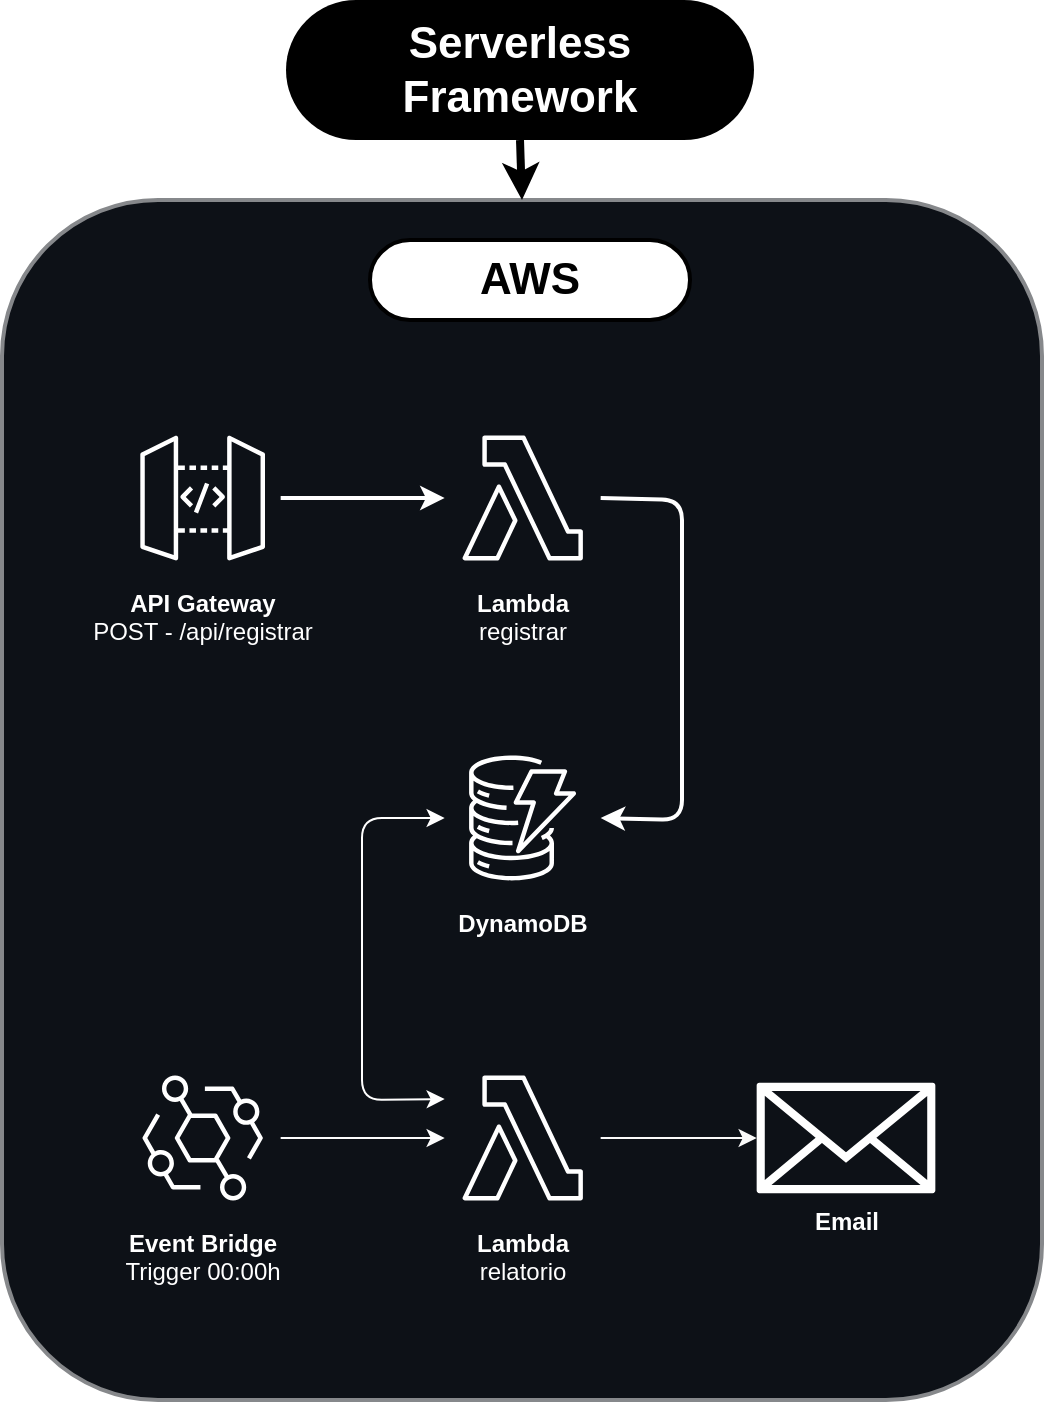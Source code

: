 <mxfile>
    <diagram id="csUSxeKsKivqRxmgrVVa" name="Página-1">
        <mxGraphModel dx="1147" dy="543" grid="1" gridSize="10" guides="1" tooltips="1" connect="1" arrows="1" fold="1" page="1" pageScale="1" pageWidth="827" pageHeight="1169" math="0" shadow="0">
            <root>
                <mxCell id="0"/>
                <mxCell id="1" parent="0"/>
                <mxCell id="18" value="" style="rounded=1;whiteSpace=wrap;html=1;movable=1;resizable=1;rotatable=1;deletable=1;editable=1;locked=0;connectable=1;strokeColor=#86888B;fillColor=#0D1117;strokeWidth=2;" parent="1" vertex="1">
                    <mxGeometry x="200" y="200" width="520" height="600" as="geometry"/>
                </mxCell>
                <mxCell id="4" value="&lt;b&gt;&lt;font style=&quot;color: rgb(255, 255, 255);&quot;&gt;DynamoDB&lt;/font&gt;&lt;/b&gt;" style="sketch=0;points=[[0,0,0],[0.25,0,0],[0.5,0,0],[0.75,0,0],[1,0,0],[0,1,0],[0.25,1,0],[0.5,1,0],[0.75,1,0],[1,1,0],[0,0.25,0],[0,0.5,0],[0,0.75,0],[1,0.25,0],[1,0.5,0],[1,0.75,0]];outlineConnect=0;dashed=0;verticalLabelPosition=bottom;verticalAlign=top;align=center;html=1;fontSize=12;fontStyle=0;aspect=fixed;shape=mxgraph.aws4.resourceIcon;resIcon=mxgraph.aws4.dynamodb;movable=0;resizable=0;rotatable=0;deletable=0;editable=0;locked=1;connectable=0;fillColor=none;strokeColor=#FFFFFF;" parent="1" vertex="1">
                    <mxGeometry x="421.33" y="470" width="78" height="78" as="geometry"/>
                </mxCell>
                <mxCell id="5" value="&lt;div&gt;&lt;b&gt;&lt;font style=&quot;color: rgb(255, 255, 255);&quot;&gt;Lambda&lt;/font&gt;&lt;/b&gt;&lt;/div&gt;&lt;font style=&quot;color: rgb(255, 255, 255);&quot;&gt;relatorio&lt;/font&gt;" style="sketch=0;points=[[0,0,0],[0.25,0,0],[0.5,0,0],[0.75,0,0],[1,0,0],[0,1,0],[0.25,1,0],[0.5,1,0],[0.75,1,0],[1,1,0],[0,0.25,0],[0,0.5,0],[0,0.75,0],[1,0.25,0],[1,0.5,0],[1,0.75,0]];outlineConnect=0;fontColor=#232F3E;fillColor=none;strokeColor=light-dark(#FFFFFF,#121212);dashed=0;verticalLabelPosition=bottom;verticalAlign=top;align=center;html=1;fontSize=12;fontStyle=0;aspect=fixed;shape=mxgraph.aws4.resourceIcon;resIcon=mxgraph.aws4.lambda;movable=0;resizable=0;rotatable=0;deletable=0;editable=0;locked=1;connectable=0;" parent="1" vertex="1">
                    <mxGeometry x="421.33" y="630" width="78" height="78" as="geometry"/>
                </mxCell>
                <mxCell id="6" value="&lt;b&gt;&lt;font style=&quot;color: rgb(255, 255, 255);&quot;&gt;Event Bridge&lt;/font&gt;&lt;/b&gt;&lt;div&gt;&lt;font style=&quot;color: rgb(255, 255, 255);&quot;&gt;Trigger 00:00h&lt;/font&gt;&lt;/div&gt;" style="sketch=0;points=[[0,0,0],[0.25,0,0],[0.5,0,0],[0.75,0,0],[1,0,0],[0,1,0],[0.25,1,0],[0.5,1,0],[0.75,1,0],[1,1,0],[0,0.25,0],[0,0.5,0],[0,0.75,0],[1,0.25,0],[1,0.5,0],[1,0.75,0]];outlineConnect=0;fontColor=#232F3E;fillColor=none;strokeColor=light-dark(#FFFFFF,#121212);dashed=0;verticalLabelPosition=bottom;verticalAlign=top;align=center;html=1;fontSize=12;fontStyle=0;aspect=fixed;shape=mxgraph.aws4.resourceIcon;resIcon=mxgraph.aws4.eventbridge;movable=0;resizable=0;rotatable=0;deletable=0;editable=0;locked=1;connectable=0;" parent="1" vertex="1">
                    <mxGeometry x="261.33" y="630" width="78" height="78" as="geometry"/>
                </mxCell>
                <mxCell id="7" value="&lt;b&gt;&lt;font style=&quot;color: rgb(255, 255, 255);&quot;&gt;API Gateway&lt;/font&gt;&lt;/b&gt;&lt;div&gt;&lt;font style=&quot;color: rgb(255, 255, 255);&quot;&gt;POST - /api/registrar&lt;/font&gt;&lt;/div&gt;" style="sketch=0;points=[[0,0,0],[0.25,0,0],[0.5,0,0],[0.75,0,0],[1,0,0],[0,1,0],[0.25,1,0],[0.5,1,0],[0.75,1,0],[1,1,0],[0,0.25,0],[0,0.5,0],[0,0.75,0],[1,0.25,0],[1,0.5,0],[1,0.75,0]];outlineConnect=0;fontColor=#232F3E;fillColor=none;strokeColor=#FFFFFF;dashed=0;verticalLabelPosition=bottom;verticalAlign=top;align=center;html=1;fontSize=12;fontStyle=0;aspect=fixed;shape=mxgraph.aws4.resourceIcon;resIcon=mxgraph.aws4.api_gateway;movable=0;resizable=0;rotatable=0;deletable=0;editable=0;locked=1;connectable=0;" parent="1" vertex="1">
                    <mxGeometry x="261.33" y="310" width="78" height="78" as="geometry"/>
                </mxCell>
                <mxCell id="8" value="&lt;b&gt;&lt;font style=&quot;color: rgb(255, 255, 255);&quot;&gt;Lambda&lt;/font&gt;&lt;/b&gt;&lt;div&gt;&lt;font style=&quot;color: rgb(255, 255, 255);&quot;&gt;registrar&lt;/font&gt;&lt;/div&gt;" style="sketch=0;points=[[0,0,0],[0.25,0,0],[0.5,0,0],[0.75,0,0],[1,0,0],[0,1,0],[0.25,1,0],[0.5,1,0],[0.75,1,0],[1,1,0],[0,0.25,0],[0,0.5,0],[0,0.75,0],[1,0.25,0],[1,0.5,0],[1,0.75,0]];outlineConnect=0;dashed=0;verticalLabelPosition=bottom;verticalAlign=top;align=center;html=1;fontSize=12;fontStyle=0;aspect=fixed;shape=mxgraph.aws4.resourceIcon;resIcon=mxgraph.aws4.lambda;horizontal=1;movable=0;resizable=0;rotatable=0;deletable=0;editable=0;locked=1;connectable=0;fillColor=none;strokeColor=#FFFFFF;" parent="1" vertex="1">
                    <mxGeometry x="421.33" y="310" width="78" height="78" as="geometry"/>
                </mxCell>
                <mxCell id="13" value="" style="endArrow=classic;html=1;entryX=0;entryY=0.5;entryDx=0;entryDy=0;entryPerimeter=0;exitX=1;exitY=0.5;exitDx=0;exitDy=0;exitPerimeter=0;strokeWidth=2;movable=0;resizable=0;rotatable=0;deletable=0;editable=0;locked=1;connectable=0;strokeColor=light-dark(#ffffff, #ededed);" parent="1" source="7" target="8" edge="1">
                    <mxGeometry width="50" height="50" relative="1" as="geometry">
                        <mxPoint x="450" y="530" as="sourcePoint"/>
                        <mxPoint x="500" y="480" as="targetPoint"/>
                    </mxGeometry>
                </mxCell>
                <mxCell id="14" value="" style="endArrow=classic;html=1;entryX=0;entryY=0.5;entryDx=0;entryDy=0;entryPerimeter=0;exitX=1;exitY=0.5;exitDx=0;exitDy=0;exitPerimeter=0;movable=0;resizable=0;rotatable=0;deletable=0;editable=0;locked=1;connectable=0;strokeColor=#FCFCFC;" parent="1" source="6" target="5" edge="1">
                    <mxGeometry width="50" height="50" relative="1" as="geometry">
                        <mxPoint x="348" y="419" as="sourcePoint"/>
                        <mxPoint x="430" y="419" as="targetPoint"/>
                    </mxGeometry>
                </mxCell>
                <mxCell id="15" value="" style="endArrow=classic;startArrow=classic;html=1;entryX=0;entryY=0.5;entryDx=0;entryDy=0;entryPerimeter=0;exitX=0;exitY=0.25;exitDx=0;exitDy=0;exitPerimeter=0;movable=0;resizable=0;rotatable=0;deletable=0;editable=0;locked=1;connectable=0;strokeColor=light-dark(#ffffff, #ededed);" parent="1" source="5" target="4" edge="1">
                    <mxGeometry width="50" height="50" relative="1" as="geometry">
                        <mxPoint x="420" y="650" as="sourcePoint"/>
                        <mxPoint x="540" y="550" as="targetPoint"/>
                        <Array as="points">
                            <mxPoint x="380" y="650"/>
                            <mxPoint x="380" y="509"/>
                        </Array>
                    </mxGeometry>
                </mxCell>
                <mxCell id="16" value="" style="endArrow=classic;html=1;exitX=1;exitY=0.5;exitDx=0;exitDy=0;exitPerimeter=0;movable=0;resizable=0;rotatable=0;deletable=0;editable=0;locked=1;connectable=0;strokeColor=#FAFAFA;" parent="1" source="5" target="33" edge="1">
                    <mxGeometry width="50" height="50" relative="1" as="geometry">
                        <mxPoint x="490" y="640" as="sourcePoint"/>
                        <mxPoint x="576" y="690" as="targetPoint"/>
                    </mxGeometry>
                </mxCell>
                <mxCell id="17" value="" style="endArrow=classic;html=1;entryX=1;entryY=0.5;entryDx=0;entryDy=0;entryPerimeter=0;exitX=1;exitY=0.5;exitDx=0;exitDy=0;exitPerimeter=0;strokeWidth=2;movable=0;resizable=0;rotatable=0;deletable=0;editable=0;locked=1;connectable=0;strokeColor=#FFFFFF;" parent="1" source="8" target="4" edge="1">
                    <mxGeometry width="50" height="50" relative="1" as="geometry">
                        <mxPoint x="610" y="500" as="sourcePoint"/>
                        <mxPoint x="660" y="450" as="targetPoint"/>
                        <Array as="points">
                            <mxPoint x="540" y="350"/>
                            <mxPoint x="540" y="510"/>
                        </Array>
                    </mxGeometry>
                </mxCell>
                <mxCell id="21" value="&lt;b&gt;&lt;font style=&quot;font-size: 22px; color: rgb(0, 0, 0);&quot;&gt;AWS&lt;/font&gt;&lt;/b&gt;" style="rounded=1;whiteSpace=wrap;html=1;fillColor=light-dark(#ffffff, #b65e00);fontColor=#000000;strokeColor=default;arcSize=50;strokeWidth=2;movable=0;resizable=0;rotatable=0;deletable=0;editable=0;locked=1;connectable=0;" parent="1" vertex="1">
                    <mxGeometry x="384" y="220" width="160" height="40" as="geometry"/>
                </mxCell>
                <mxCell id="23" value="&lt;b&gt;&lt;font style=&quot;font-size: 22px; color: rgb(255, 255, 255);&quot;&gt;Serverless Framework&lt;/font&gt;&lt;/b&gt;" style="rounded=1;whiteSpace=wrap;html=1;fillColor=light-dark(#000000, #b65e00);fontColor=#000000;strokeColor=none;arcSize=50;strokeWidth=3;movable=0;resizable=0;rotatable=0;deletable=0;editable=0;locked=1;connectable=0;" parent="1" vertex="1">
                    <mxGeometry x="342" y="100" width="234" height="70" as="geometry"/>
                </mxCell>
                <mxCell id="24" value="" style="endArrow=classic;html=1;entryX=0.5;entryY=0;entryDx=0;entryDy=0;exitX=0.5;exitY=1;exitDx=0;exitDy=0;strokeWidth=4;movable=0;resizable=0;rotatable=0;deletable=0;editable=0;locked=1;connectable=0;rounded=1;curved=0;jumpSize=6;" parent="1" source="23" target="18" edge="1">
                    <mxGeometry width="50" height="50" relative="1" as="geometry">
                        <mxPoint x="380" y="330" as="sourcePoint"/>
                        <mxPoint x="430" y="280" as="targetPoint"/>
                    </mxGeometry>
                </mxCell>
                <mxCell id="33" value="&lt;b&gt;&lt;font style=&quot;color: rgb(255, 255, 255);&quot;&gt;Email&lt;/font&gt;&lt;/b&gt;" style="sketch=0;outlineConnect=0;fontColor=#232F3E;gradientColor=none;fillColor=default;strokeColor=#FFFFFF;dashed=0;verticalLabelPosition=bottom;verticalAlign=top;align=center;html=1;fontSize=12;fontStyle=0;aspect=fixed;pointerEvents=1;shape=mxgraph.aws4.email_2;fillStyle=auto;strokeWidth=2;spacing=2;movable=0;resizable=0;rotatable=0;deletable=0;editable=0;locked=1;connectable=0;" parent="1" vertex="1">
                    <mxGeometry x="577.33" y="640.94" width="89.34" height="56.13" as="geometry"/>
                </mxCell>
            </root>
        </mxGraphModel>
    </diagram>
</mxfile>